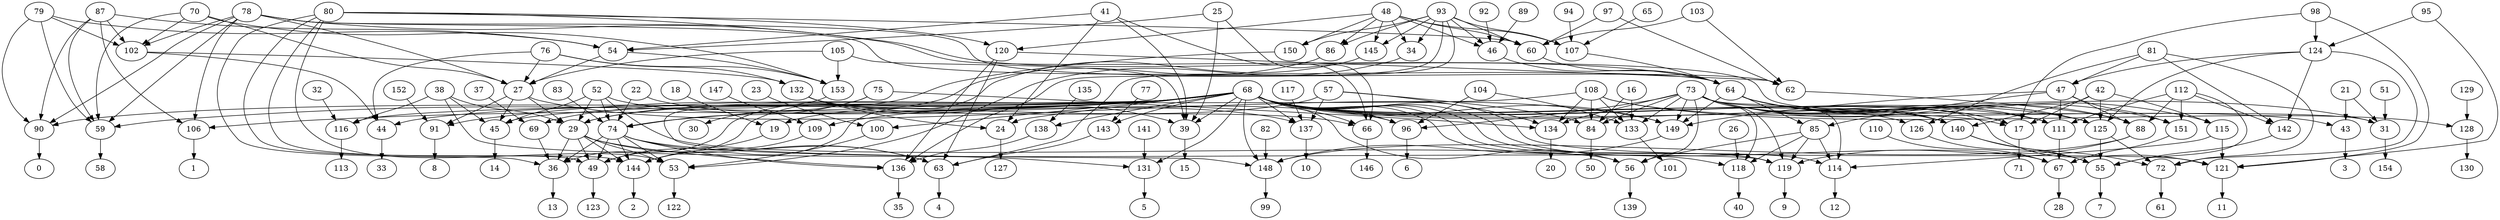 digraph G {
    79 -> 59;
    87 -> 59;
    78 -> 59;
    70 -> 59;
    68 -> 59;
    85 -> 56;
    73 -> 56;
    52 -> 56;
    68 -> 56;
    64 -> 85;
    47 -> 85;
    46 -> 64;
    107 -> 64;
    80 -> 64;
    78 -> 64;
    60 -> 64;
    92 -> 46;
    89 -> 46;
    48 -> 46;
    93 -> 46;
    65 -> 107;
    94 -> 107;
    93 -> 107;
    48 -> 107;
    103 -> 60;
    97 -> 60;
    80 -> 60;
    93 -> 60;
    48 -> 60;
    81 -> 47;
    124 -> 47;
    98 -> 124;
    95 -> 124;
    102 -> 44;
    76 -> 44;
    68 -> 44;
    79 -> 102;
    87 -> 102;
    78 -> 102;
    70 -> 102;
    132 -> 24;
    41 -> 24;
    68 -> 24;
    102 -> 132;
    76 -> 132;
    74 -> 53;
    29 -> 53;
    100 -> 53;
    34 -> 53;
    80 -> 53;
    57 -> 29;
    52 -> 29;
    38 -> 29;
    27 -> 29;
    68 -> 29;
    76 -> 27;
    70 -> 27;
    54 -> 27;
    78 -> 27;
    105 -> 27;
    87 -> 54;
    25 -> 54;
    79 -> 54;
    41 -> 54;
    68 -> 100;
    23 -> 100;
    75 -> 74;
    83 -> 74;
    22 -> 74;
    52 -> 74;
    68 -> 74;
    48 -> 34;
    93 -> 34;
    21 -> 31;
    51 -> 31;
    78 -> 31;
    68 -> 31;
    132 -> 66;
    41 -> 66;
    25 -> 66;
    68 -> 66;
    132 -> 39;
    25 -> 39;
    41 -> 39;
    105 -> 39;
    68 -> 39;
    74 -> 49;
    29 -> 49;
    19 -> 49;
    86 -> 49;
    80 -> 49;
    18 -> 19;
    68 -> 19;
    48 -> 86;
    93 -> 86;
    16 -> 133;
    104 -> 133;
    108 -> 133;
    73 -> 133;
    74 -> 36;
    29 -> 36;
    69 -> 36;
    150 -> 36;
    80 -> 36;
    37 -> 69;
    68 -> 69;
    93 -> 150;
    48 -> 150;
    151 -> 67;
    110 -> 67;
    68 -> 67;
    111 -> 67;
    47 -> 151;
    112 -> 151;
    73 -> 151;
    64 -> 111;
    112 -> 111;
    47 -> 111;
    73 -> 111;
    68 -> 111;
    38 -> 116;
    32 -> 116;
    68 -> 116;
    85 -> 114;
    73 -> 114;
    115 -> 114;
    68 -> 114;
    64 -> 115;
    42 -> 115;
    115 -> 121;
    73 -> 121;
    98 -> 121;
    95 -> 121;
    68 -> 121;
    52 -> 137;
    57 -> 137;
    117 -> 137;
    68 -> 137;
    85 -> 118;
    73 -> 118;
    26 -> 118;
    68 -> 118;
    88 -> 119;
    85 -> 119;
    73 -> 119;
    38 -> 119;
    68 -> 119;
    47 -> 88;
    112 -> 88;
    62 -> 88;
    64 -> 88;
    97 -> 62;
    103 -> 62;
    120 -> 62;
    78 -> 62;
    80 -> 120;
    48 -> 120;
    152 -> 91;
    27 -> 91;
    68 -> 91;
    64 -> 17;
    42 -> 17;
    73 -> 17;
    98 -> 17;
    68 -> 17;
    126 -> 55;
    125 -> 55;
    142 -> 55;
    140 -> 55;
    112 -> 55;
    42 -> 140;
    64 -> 140;
    73 -> 140;
    68 -> 140;
    42 -> 125;
    64 -> 125;
    73 -> 125;
    68 -> 125;
    124 -> 125;
    112 -> 142;
    81 -> 142;
    124 -> 142;
    81 -> 126;
    68 -> 126;
    108 -> 128;
    129 -> 128;
    140 -> 72;
    124 -> 72;
    125 -> 72;
    81 -> 72;
    75 -> 134;
    57 -> 134;
    108 -> 134;
    73 -> 134;
    104 -> 96;
    73 -> 96;
    22 -> 96;
    68 -> 96;
    27 -> 45;
    52 -> 45;
    108 -> 45;
    38 -> 45;
    16 -> 84;
    57 -> 84;
    108 -> 84;
    73 -> 84;
    74 -> 136;
    29 -> 136;
    138 -> 136;
    120 -> 136;
    93 -> 136;
    68 -> 138;
    135 -> 138;
    141 -> 131;
    68 -> 131;
    74 -> 131;
    74 -> 63;
    29 -> 63;
    143 -> 63;
    93 -> 63;
    120 -> 63;
    77 -> 143;
    68 -> 143;
    108 -> 43;
    21 -> 43;
    74 -> 144;
    29 -> 144;
    109 -> 144;
    145 -> 144;
    80 -> 144;
    68 -> 109;
    147 -> 109;
    48 -> 145;
    93 -> 145;
    87 -> 106;
    78 -> 106;
    68 -> 106;
    153 -> 148;
    88 -> 148;
    149 -> 148;
    68 -> 148;
    82 -> 148;
    64 -> 149;
    47 -> 149;
    68 -> 149;
    73 -> 149;
    27 -> 149;
    76 -> 153;
    70 -> 153;
    54 -> 153;
    105 -> 153;
    87 -> 90;
    78 -> 90;
    79 -> 90;
    68 -> 90;
    75 -> 30;
    59 -> 58;
    56 -> 139;
    44 -> 33;
    24 -> 127;
    53 -> 122;
    31 -> 154;
    66 -> 146;
    39 -> 15;
    49 -> 123;
    133 -> 101;
    36 -> 13;
    67 -> 28;
    116 -> 113;
    114 -> 12;
    121 -> 11;
    137 -> 10;
    118 -> 40;
    119 -> 9;
    91 -> 8;
    17 -> 71;
    55 -> 7;
    128 -> 130;
    72 -> 61;
    134 -> 20;
    96 -> 6;
    45 -> 14;
    84 -> 50;
    136 -> 35;
    131 -> 5;
    63 -> 4;
    43 -> 3;
    144 -> 2;
    106 -> 1;
    148 -> 99;
    90 -> 0;
}
